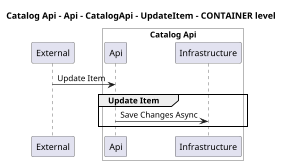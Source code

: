 @startuml
skinparam dpi 60

title Catalog Api - Api - CatalogApi - UpdateItem - CONTAINER level

participant "External" as C4InterFlow.Utils.ExternalSystem

box "Catalog Api" #White

    participant "Api" as dotnet.eShop.Architecture.SoftwareSystems.CatalogApi.Containers.Api
    participant "Infrastructure" as dotnet.eShop.Architecture.SoftwareSystems.CatalogApi.Containers.Infrastructure
end box


C4InterFlow.Utils.ExternalSystem -> dotnet.eShop.Architecture.SoftwareSystems.CatalogApi.Containers.Api : Update Item
group Update Item
dotnet.eShop.Architecture.SoftwareSystems.CatalogApi.Containers.Api -> dotnet.eShop.Architecture.SoftwareSystems.CatalogApi.Containers.Infrastructure : Save Changes Async
end


@enduml
